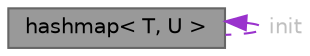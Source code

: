 digraph "hashmap&lt; T, U &gt;"
{
 // LATEX_PDF_SIZE
  bgcolor="transparent";
  edge [fontname=Helvetica,fontsize=10,labelfontname=Helvetica,labelfontsize=10];
  node [fontname=Helvetica,fontsize=10,shape=box,height=0.2,width=0.4];
  Node1 [id="Node000001",label="hashmap\< T, U \>",height=0.2,width=0.4,color="gray40", fillcolor="grey60", style="filled", fontcolor="black",tooltip="A simple hashmap class implementation."];
  Node1 -> Node1 [id="edge1_Node000001_Node000001",dir="back",color="darkorchid3",style="dashed",tooltip=" ",label=" init",fontcolor="grey" ];
}
